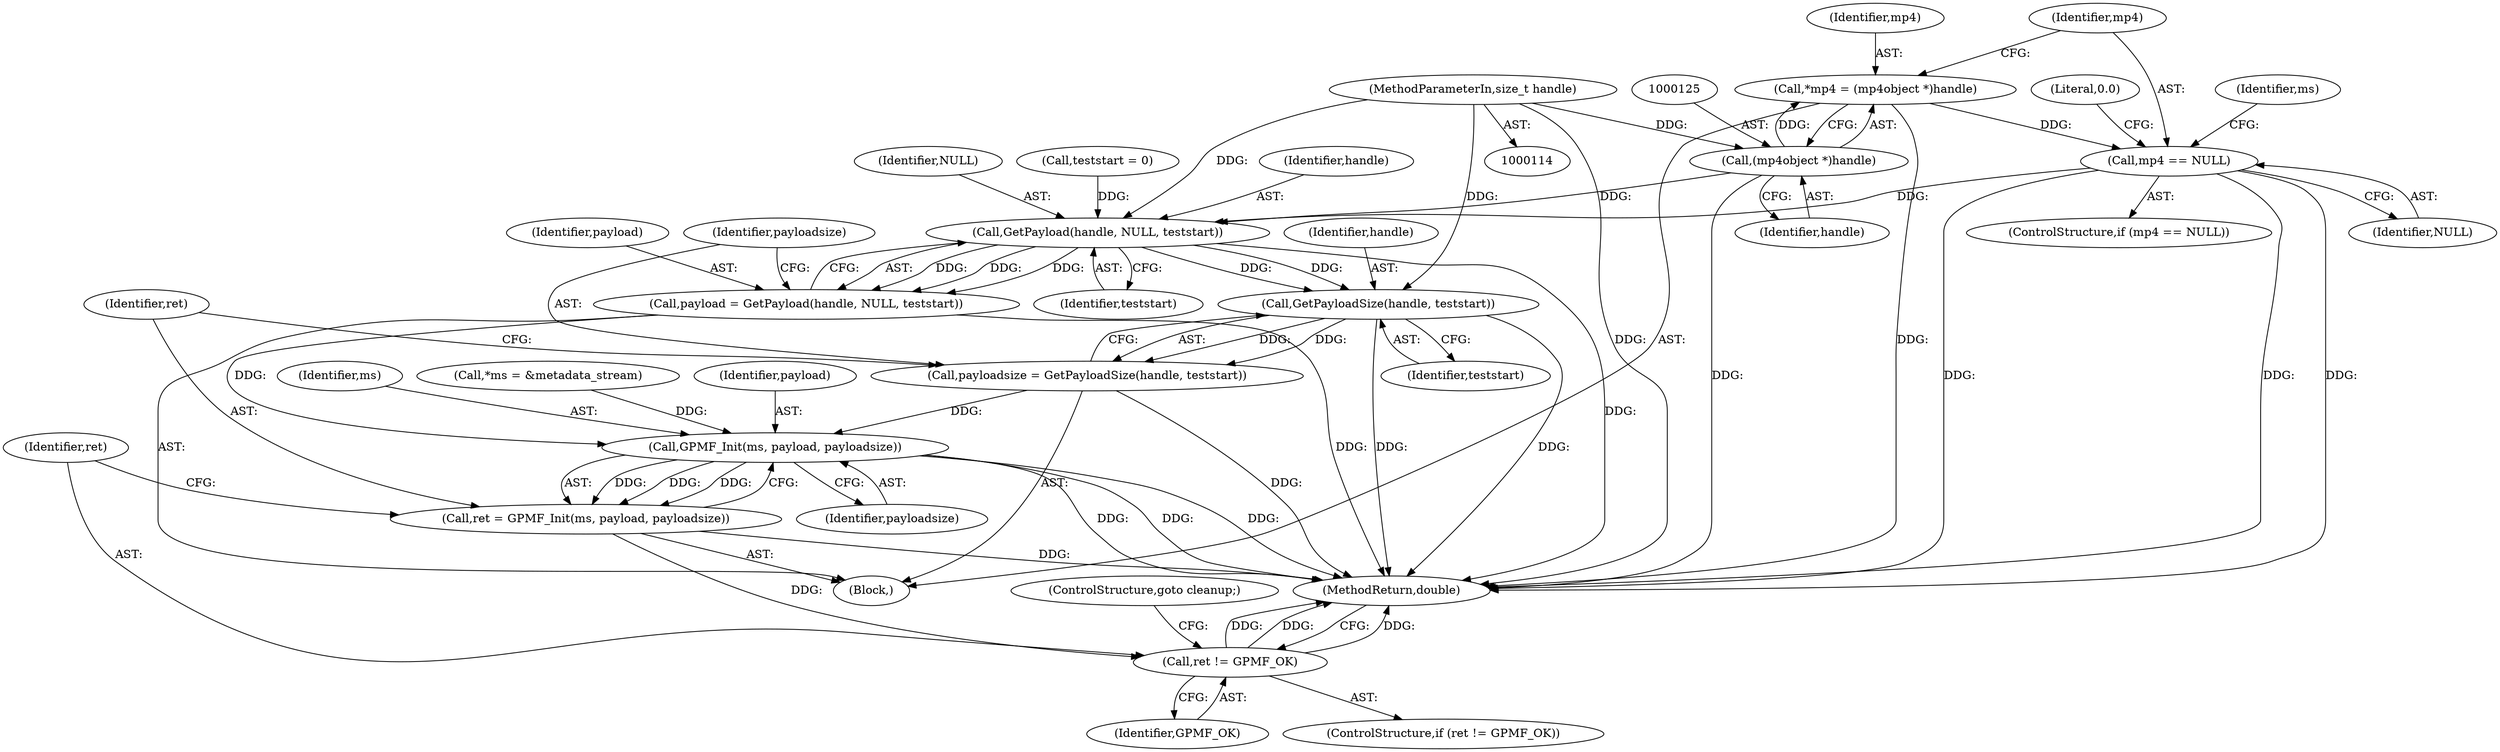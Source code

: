 digraph "0_gpmf-parser_341f12cd5b97ab419e53853ca00176457c9f1681_1@pointer" {
"1000128" [label="(Call,mp4 == NULL)"];
"1000122" [label="(Call,*mp4 = (mp4object *)handle)"];
"1000124" [label="(Call,(mp4object *)handle)"];
"1000115" [label="(MethodParameterIn,size_t handle)"];
"1000166" [label="(Call,GetPayload(handle, NULL, teststart))"];
"1000164" [label="(Call,payload = GetPayload(handle, NULL, teststart))"];
"1000177" [label="(Call,GPMF_Init(ms, payload, payloadsize))"];
"1000175" [label="(Call,ret = GPMF_Init(ms, payload, payloadsize))"];
"1000182" [label="(Call,ret != GPMF_OK)"];
"1000172" [label="(Call,GetPayloadSize(handle, teststart))"];
"1000170" [label="(Call,payloadsize = GetPayloadSize(handle, teststart))"];
"1000130" [label="(Identifier,NULL)"];
"1000184" [label="(Identifier,GPMF_OK)"];
"1000170" [label="(Call,payloadsize = GetPayloadSize(handle, teststart))"];
"1000182" [label="(Call,ret != GPMF_OK)"];
"1000179" [label="(Identifier,payload)"];
"1000136" [label="(Identifier,ms)"];
"1000167" [label="(Identifier,handle)"];
"1000120" [label="(Block,)"];
"1000115" [label="(MethodParameterIn,size_t handle)"];
"1000180" [label="(Identifier,payloadsize)"];
"1000166" [label="(Call,GetPayload(handle, NULL, teststart))"];
"1000127" [label="(ControlStructure,if (mp4 == NULL))"];
"1000174" [label="(Identifier,teststart)"];
"1000124" [label="(Call,(mp4object *)handle)"];
"1000178" [label="(Identifier,ms)"];
"1000135" [label="(Call,*ms = &metadata_stream)"];
"1000173" [label="(Identifier,handle)"];
"1000123" [label="(Identifier,mp4)"];
"1000129" [label="(Identifier,mp4)"];
"1000186" [label="(MethodReturn,double)"];
"1000168" [label="(Identifier,NULL)"];
"1000176" [label="(Identifier,ret)"];
"1000128" [label="(Call,mp4 == NULL)"];
"1000165" [label="(Identifier,payload)"];
"1000175" [label="(Call,ret = GPMF_Init(ms, payload, payloadsize))"];
"1000172" [label="(Call,GetPayloadSize(handle, teststart))"];
"1000183" [label="(Identifier,ret)"];
"1000185" [label="(ControlStructure,goto cleanup;)"];
"1000181" [label="(ControlStructure,if (ret != GPMF_OK))"];
"1000177" [label="(Call,GPMF_Init(ms, payload, payloadsize))"];
"1000171" [label="(Identifier,payloadsize)"];
"1000122" [label="(Call,*mp4 = (mp4object *)handle)"];
"1000164" [label="(Call,payload = GetPayload(handle, NULL, teststart))"];
"1000169" [label="(Identifier,teststart)"];
"1000126" [label="(Identifier,handle)"];
"1000132" [label="(Literal,0.0)"];
"1000140" [label="(Call,teststart = 0)"];
"1000128" -> "1000127"  [label="AST: "];
"1000128" -> "1000130"  [label="CFG: "];
"1000129" -> "1000128"  [label="AST: "];
"1000130" -> "1000128"  [label="AST: "];
"1000132" -> "1000128"  [label="CFG: "];
"1000136" -> "1000128"  [label="CFG: "];
"1000128" -> "1000186"  [label="DDG: "];
"1000128" -> "1000186"  [label="DDG: "];
"1000128" -> "1000186"  [label="DDG: "];
"1000122" -> "1000128"  [label="DDG: "];
"1000128" -> "1000166"  [label="DDG: "];
"1000122" -> "1000120"  [label="AST: "];
"1000122" -> "1000124"  [label="CFG: "];
"1000123" -> "1000122"  [label="AST: "];
"1000124" -> "1000122"  [label="AST: "];
"1000129" -> "1000122"  [label="CFG: "];
"1000122" -> "1000186"  [label="DDG: "];
"1000124" -> "1000122"  [label="DDG: "];
"1000124" -> "1000126"  [label="CFG: "];
"1000125" -> "1000124"  [label="AST: "];
"1000126" -> "1000124"  [label="AST: "];
"1000124" -> "1000186"  [label="DDG: "];
"1000115" -> "1000124"  [label="DDG: "];
"1000124" -> "1000166"  [label="DDG: "];
"1000115" -> "1000114"  [label="AST: "];
"1000115" -> "1000186"  [label="DDG: "];
"1000115" -> "1000166"  [label="DDG: "];
"1000115" -> "1000172"  [label="DDG: "];
"1000166" -> "1000164"  [label="AST: "];
"1000166" -> "1000169"  [label="CFG: "];
"1000167" -> "1000166"  [label="AST: "];
"1000168" -> "1000166"  [label="AST: "];
"1000169" -> "1000166"  [label="AST: "];
"1000164" -> "1000166"  [label="CFG: "];
"1000166" -> "1000186"  [label="DDG: "];
"1000166" -> "1000164"  [label="DDG: "];
"1000166" -> "1000164"  [label="DDG: "];
"1000166" -> "1000164"  [label="DDG: "];
"1000140" -> "1000166"  [label="DDG: "];
"1000166" -> "1000172"  [label="DDG: "];
"1000166" -> "1000172"  [label="DDG: "];
"1000164" -> "1000120"  [label="AST: "];
"1000165" -> "1000164"  [label="AST: "];
"1000171" -> "1000164"  [label="CFG: "];
"1000164" -> "1000186"  [label="DDG: "];
"1000164" -> "1000177"  [label="DDG: "];
"1000177" -> "1000175"  [label="AST: "];
"1000177" -> "1000180"  [label="CFG: "];
"1000178" -> "1000177"  [label="AST: "];
"1000179" -> "1000177"  [label="AST: "];
"1000180" -> "1000177"  [label="AST: "];
"1000175" -> "1000177"  [label="CFG: "];
"1000177" -> "1000186"  [label="DDG: "];
"1000177" -> "1000186"  [label="DDG: "];
"1000177" -> "1000186"  [label="DDG: "];
"1000177" -> "1000175"  [label="DDG: "];
"1000177" -> "1000175"  [label="DDG: "];
"1000177" -> "1000175"  [label="DDG: "];
"1000135" -> "1000177"  [label="DDG: "];
"1000170" -> "1000177"  [label="DDG: "];
"1000175" -> "1000120"  [label="AST: "];
"1000176" -> "1000175"  [label="AST: "];
"1000183" -> "1000175"  [label="CFG: "];
"1000175" -> "1000186"  [label="DDG: "];
"1000175" -> "1000182"  [label="DDG: "];
"1000182" -> "1000181"  [label="AST: "];
"1000182" -> "1000184"  [label="CFG: "];
"1000183" -> "1000182"  [label="AST: "];
"1000184" -> "1000182"  [label="AST: "];
"1000185" -> "1000182"  [label="CFG: "];
"1000186" -> "1000182"  [label="CFG: "];
"1000182" -> "1000186"  [label="DDG: "];
"1000182" -> "1000186"  [label="DDG: "];
"1000182" -> "1000186"  [label="DDG: "];
"1000172" -> "1000170"  [label="AST: "];
"1000172" -> "1000174"  [label="CFG: "];
"1000173" -> "1000172"  [label="AST: "];
"1000174" -> "1000172"  [label="AST: "];
"1000170" -> "1000172"  [label="CFG: "];
"1000172" -> "1000186"  [label="DDG: "];
"1000172" -> "1000186"  [label="DDG: "];
"1000172" -> "1000170"  [label="DDG: "];
"1000172" -> "1000170"  [label="DDG: "];
"1000170" -> "1000120"  [label="AST: "];
"1000171" -> "1000170"  [label="AST: "];
"1000176" -> "1000170"  [label="CFG: "];
"1000170" -> "1000186"  [label="DDG: "];
}

